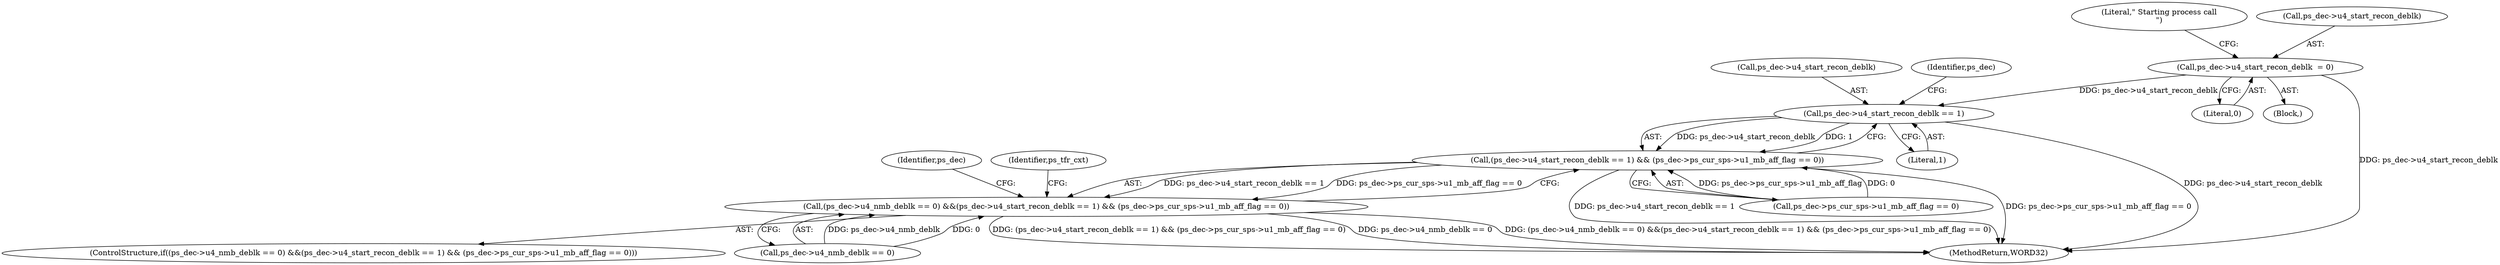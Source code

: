 digraph "0_Android_7109ce3f8f90a28ca9f0ee6e14f6ac5e414c62cf@pointer" {
"1000963" [label="(Call,ps_dec->u4_start_recon_deblk  = 0)"];
"1001632" [label="(Call,ps_dec->u4_start_recon_deblk == 1)"];
"1001631" [label="(Call,(ps_dec->u4_start_recon_deblk == 1) && (ps_dec->ps_cur_sps->u1_mb_aff_flag == 0))"];
"1001625" [label="(Call,(ps_dec->u4_nmb_deblk == 0) &&(ps_dec->u4_start_recon_deblk == 1) && (ps_dec->ps_cur_sps->u1_mb_aff_flag == 0))"];
"1000963" [label="(Call,ps_dec->u4_start_recon_deblk  = 0)"];
"1001636" [label="(Literal,1)"];
"1001637" [label="(Call,ps_dec->ps_cur_sps->u1_mb_aff_flag == 0)"];
"1001713" [label="(Identifier,ps_dec)"];
"1001624" [label="(ControlStructure,if((ps_dec->u4_nmb_deblk == 0) &&(ps_dec->u4_start_recon_deblk == 1) && (ps_dec->ps_cur_sps->u1_mb_aff_flag == 0)))"];
"1000969" [label="(Literal,\" Starting process call\n\")"];
"1001625" [label="(Call,(ps_dec->u4_nmb_deblk == 0) &&(ps_dec->u4_start_recon_deblk == 1) && (ps_dec->ps_cur_sps->u1_mb_aff_flag == 0))"];
"1000967" [label="(Literal,0)"];
"1001633" [label="(Call,ps_dec->u4_start_recon_deblk)"];
"1001632" [label="(Call,ps_dec->u4_start_recon_deblk == 1)"];
"1001626" [label="(Call,ps_dec->u4_nmb_deblk == 0)"];
"1000151" [label="(Block,)"];
"1002160" [label="(MethodReturn,WORD32)"];
"1000964" [label="(Call,ps_dec->u4_start_recon_deblk)"];
"1001640" [label="(Identifier,ps_dec)"];
"1001650" [label="(Identifier,ps_tfr_cxt)"];
"1001631" [label="(Call,(ps_dec->u4_start_recon_deblk == 1) && (ps_dec->ps_cur_sps->u1_mb_aff_flag == 0))"];
"1000963" -> "1000151"  [label="AST: "];
"1000963" -> "1000967"  [label="CFG: "];
"1000964" -> "1000963"  [label="AST: "];
"1000967" -> "1000963"  [label="AST: "];
"1000969" -> "1000963"  [label="CFG: "];
"1000963" -> "1002160"  [label="DDG: ps_dec->u4_start_recon_deblk"];
"1000963" -> "1001632"  [label="DDG: ps_dec->u4_start_recon_deblk"];
"1001632" -> "1001631"  [label="AST: "];
"1001632" -> "1001636"  [label="CFG: "];
"1001633" -> "1001632"  [label="AST: "];
"1001636" -> "1001632"  [label="AST: "];
"1001640" -> "1001632"  [label="CFG: "];
"1001631" -> "1001632"  [label="CFG: "];
"1001632" -> "1002160"  [label="DDG: ps_dec->u4_start_recon_deblk"];
"1001632" -> "1001631"  [label="DDG: ps_dec->u4_start_recon_deblk"];
"1001632" -> "1001631"  [label="DDG: 1"];
"1001631" -> "1001625"  [label="AST: "];
"1001631" -> "1001637"  [label="CFG: "];
"1001637" -> "1001631"  [label="AST: "];
"1001625" -> "1001631"  [label="CFG: "];
"1001631" -> "1002160"  [label="DDG: ps_dec->u4_start_recon_deblk == 1"];
"1001631" -> "1002160"  [label="DDG: ps_dec->ps_cur_sps->u1_mb_aff_flag == 0"];
"1001631" -> "1001625"  [label="DDG: ps_dec->u4_start_recon_deblk == 1"];
"1001631" -> "1001625"  [label="DDG: ps_dec->ps_cur_sps->u1_mb_aff_flag == 0"];
"1001637" -> "1001631"  [label="DDG: ps_dec->ps_cur_sps->u1_mb_aff_flag"];
"1001637" -> "1001631"  [label="DDG: 0"];
"1001625" -> "1001624"  [label="AST: "];
"1001625" -> "1001626"  [label="CFG: "];
"1001626" -> "1001625"  [label="AST: "];
"1001650" -> "1001625"  [label="CFG: "];
"1001713" -> "1001625"  [label="CFG: "];
"1001625" -> "1002160"  [label="DDG: (ps_dec->u4_start_recon_deblk == 1) && (ps_dec->ps_cur_sps->u1_mb_aff_flag == 0)"];
"1001625" -> "1002160"  [label="DDG: ps_dec->u4_nmb_deblk == 0"];
"1001625" -> "1002160"  [label="DDG: (ps_dec->u4_nmb_deblk == 0) &&(ps_dec->u4_start_recon_deblk == 1) && (ps_dec->ps_cur_sps->u1_mb_aff_flag == 0)"];
"1001626" -> "1001625"  [label="DDG: ps_dec->u4_nmb_deblk"];
"1001626" -> "1001625"  [label="DDG: 0"];
}
